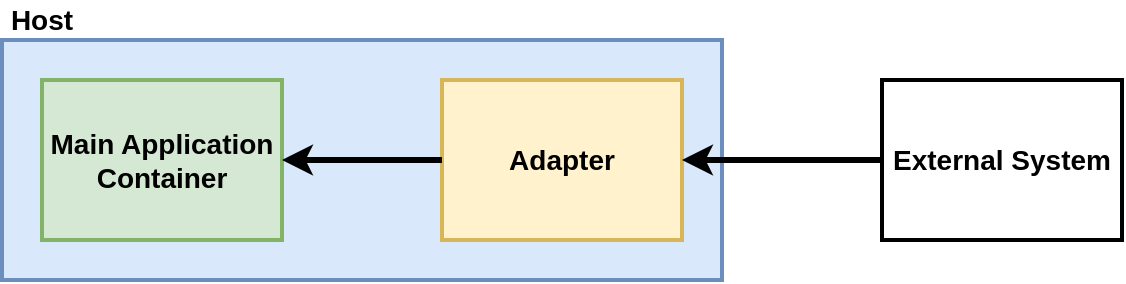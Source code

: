 <mxfile version="10.9.5" type="device"><diagram id="UIh6gYtZo2X_k3X2zMhv" name="Page-1"><mxGraphModel dx="1425" dy="643" grid="1" gridSize="10" guides="1" tooltips="1" connect="1" arrows="1" fold="1" page="1" pageScale="1" pageWidth="2000" pageHeight="2000" math="0" shadow="0"><root><mxCell id="0"/><mxCell id="1" parent="0"/><mxCell id="Ag45hOBTHtEu6Cx4eBCi-3" value="" style="rounded=0;whiteSpace=wrap;html=1;strokeWidth=2;fillColor=#dae8fc;strokeColor=#6c8ebf;" vertex="1" parent="1"><mxGeometry x="100" y="60" width="360" height="120" as="geometry"/></mxCell><mxCell id="Ag45hOBTHtEu6Cx4eBCi-1" value="&lt;font size=&quot;1&quot;&gt;&lt;b style=&quot;font-size: 14px&quot;&gt;Main Application Container&lt;/b&gt;&lt;/font&gt;" style="rounded=0;whiteSpace=wrap;html=1;strokeWidth=2;fillColor=#d5e8d4;strokeColor=#82b366;" vertex="1" parent="1"><mxGeometry x="120" y="80" width="120" height="80" as="geometry"/></mxCell><mxCell id="Ag45hOBTHtEu6Cx4eBCi-2" value="&lt;span style=&quot;font-size: 14px&quot;&gt;&lt;b&gt;Adapter&lt;/b&gt;&lt;/span&gt;" style="rounded=0;whiteSpace=wrap;html=1;strokeWidth=2;fillColor=#fff2cc;strokeColor=#d6b656;" vertex="1" parent="1"><mxGeometry x="320" y="80" width="120" height="80" as="geometry"/></mxCell><mxCell id="Ag45hOBTHtEu6Cx4eBCi-4" value="" style="endArrow=none;html=1;strokeWidth=3;entryX=0;entryY=0.5;entryDx=0;entryDy=0;exitX=1;exitY=0.5;exitDx=0;exitDy=0;startArrow=classic;startFill=1;endFill=0;" edge="1" parent="1" source="Ag45hOBTHtEu6Cx4eBCi-1" target="Ag45hOBTHtEu6Cx4eBCi-2"><mxGeometry width="50" height="50" relative="1" as="geometry"><mxPoint x="100" y="250" as="sourcePoint"/><mxPoint x="150" y="200" as="targetPoint"/></mxGeometry></mxCell><mxCell id="Ag45hOBTHtEu6Cx4eBCi-6" value="" style="endArrow=none;html=1;strokeWidth=3;exitX=1;exitY=0.5;exitDx=0;exitDy=0;entryX=0;entryY=0.5;entryDx=0;entryDy=0;startArrow=classic;startFill=1;endFill=0;" edge="1" parent="1" source="Ag45hOBTHtEu6Cx4eBCi-2" target="Ag45hOBTHtEu6Cx4eBCi-7"><mxGeometry width="50" height="50" relative="1" as="geometry"><mxPoint x="510" y="240" as="sourcePoint"/><mxPoint x="490" y="150" as="targetPoint"/></mxGeometry></mxCell><mxCell id="Ag45hOBTHtEu6Cx4eBCi-7" value="&lt;font style=&quot;font-size: 14px&quot;&gt;&lt;b&gt;External System&lt;/b&gt;&lt;/font&gt;" style="rounded=0;whiteSpace=wrap;html=1;strokeWidth=2;" vertex="1" parent="1"><mxGeometry x="540" y="80" width="120" height="80" as="geometry"/></mxCell><mxCell id="Ag45hOBTHtEu6Cx4eBCi-8" value="&lt;font style=&quot;font-size: 14px&quot;&gt;&lt;b&gt;Host&lt;/b&gt;&lt;/font&gt;" style="text;html=1;strokeColor=none;fillColor=none;align=center;verticalAlign=middle;whiteSpace=wrap;rounded=0;" vertex="1" parent="1"><mxGeometry x="100" y="40" width="40" height="20" as="geometry"/></mxCell></root></mxGraphModel></diagram></mxfile>